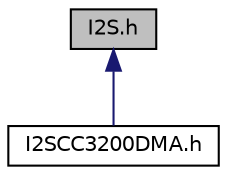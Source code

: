 digraph "I2S.h"
{
  edge [fontname="Helvetica",fontsize="10",labelfontname="Helvetica",labelfontsize="10"];
  node [fontname="Helvetica",fontsize="10",shape=record];
  Node1 [label="I2S.h",height=0.2,width=0.4,color="black", fillcolor="grey75", style="filled", fontcolor="black"];
  Node1 -> Node2 [dir="back",color="midnightblue",fontsize="10",style="solid",fontname="Helvetica"];
  Node2 [label="I2SCC3200DMA.h",height=0.2,width=0.4,color="black", fillcolor="white", style="filled",URL="$_i2_s_c_c3200_d_m_a_8h.html",tooltip="I2S driver implementation for a CC3200 I2S controller. "];
}
